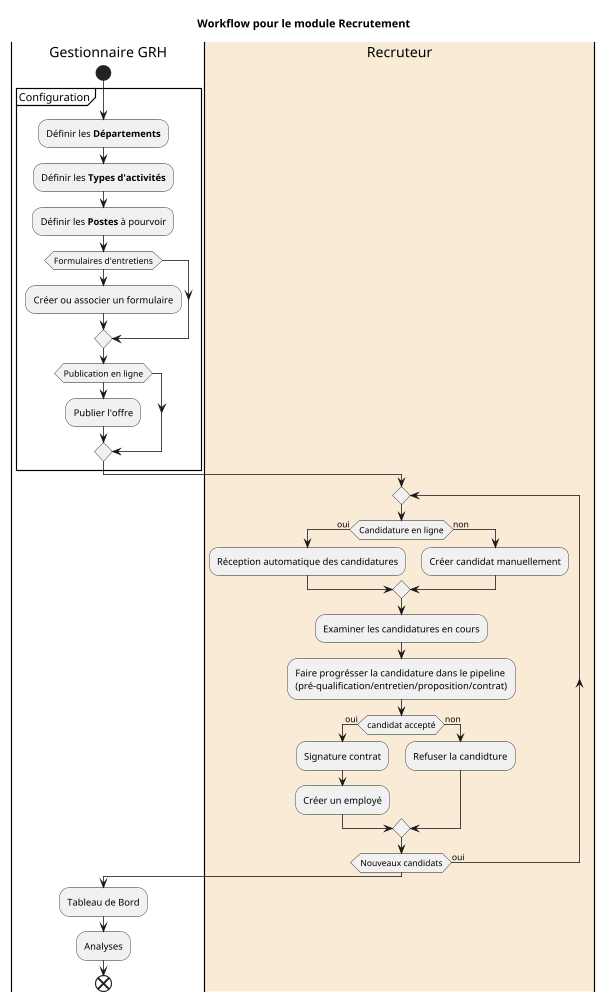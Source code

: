 @startuml activity-recrutement

title Workflow pour le module Recrutement
scale 100 width
scale 1000 height

|Gestionnaire GRH|
start
partition Configuration {
    :Définir les **Départements**;
    :Définir les **Types d'activités**;
    :Définir les **Postes** à pourvoir;
    if (Formulaires d'entretiens) then
        :Créer ou associer un formulaire;
    endif
    if (Publication en ligne) then
        :Publier l'offre;
    endif
}

|#AntiqueWhite|Recruteur|

repeat
    if (Candidature en ligne) then (oui)
        :Réception automatique des candidatures;
    else (non)
        :Créer candidat manuellement;
    endif

    :Examiner les candidatures en cours;
    :Faire progrésser la candidature dans le pipeline \n(pré-qualification/entretien/proposition/contrat);
    if (candidat accepté) then (oui)
        :Signature contrat;
        :Créer un employé;
    else (non)
        :Refuser la candidture;
    endif
repeat while (Nouveaux candidats) is (oui)


|Gestionnaire GRH|
:Tableau de Bord;
:Analyses;

end

@enduml